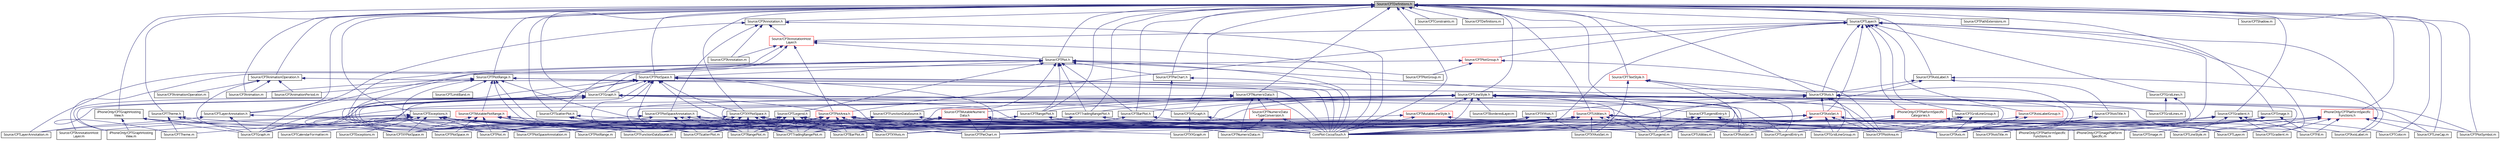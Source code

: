 digraph "Source/CPTDefinitions.h"
{
 // LATEX_PDF_SIZE
  bgcolor="transparent";
  edge [fontname="Lucinda Grande",fontsize="10",labelfontname="Lucinda Grande",labelfontsize="10"];
  node [fontname="Lucinda Grande",fontsize="10",shape=record];
  Node1 [label="Source/CPTDefinitions.h",height=0.2,width=0.4,color="black", fillcolor="grey75", style="filled", fontcolor="black",tooltip=" "];
  Node1 -> Node2 [dir="back",color="midnightblue",fontsize="10",style="solid",fontname="Lucinda Grande"];
  Node2 [label="CorePlot-CocoaTouch.h",height=0.2,width=0.4,color="black",URL="$_core_plot-_cocoa_touch_8h.html",tooltip=" "];
  Node1 -> Node3 [dir="back",color="midnightblue",fontsize="10",style="solid",fontname="Lucinda Grande"];
  Node3 [label="Source/CPTAnimationOperation.h",height=0.2,width=0.4,color="black",URL="$_c_p_t_animation_operation_8h.html",tooltip=" "];
  Node3 -> Node2 [dir="back",color="midnightblue",fontsize="10",style="solid",fontname="Lucinda Grande"];
  Node3 -> Node4 [dir="back",color="midnightblue",fontsize="10",style="solid",fontname="Lucinda Grande"];
  Node4 [label="Source/CPTAnimation.m",height=0.2,width=0.4,color="black",URL="$_c_p_t_animation_8m.html",tooltip=" "];
  Node3 -> Node5 [dir="back",color="midnightblue",fontsize="10",style="solid",fontname="Lucinda Grande"];
  Node5 [label="Source/CPTAnimationOperation.m",height=0.2,width=0.4,color="black",URL="$_c_p_t_animation_operation_8m.html",tooltip=" "];
  Node3 -> Node6 [dir="back",color="midnightblue",fontsize="10",style="solid",fontname="Lucinda Grande"];
  Node6 [label="Source/CPTAnimationPeriod.m",height=0.2,width=0.4,color="black",URL="$_c_p_t_animation_period_8m.html",tooltip=" "];
  Node3 -> Node7 [dir="back",color="midnightblue",fontsize="10",style="solid",fontname="Lucinda Grande"];
  Node7 [label="Source/CPTXYPlotSpace.m",height=0.2,width=0.4,color="black",URL="$_c_p_t_x_y_plot_space_8m.html",tooltip=" "];
  Node1 -> Node4 [dir="back",color="midnightblue",fontsize="10",style="solid",fontname="Lucinda Grande"];
  Node1 -> Node8 [dir="back",color="midnightblue",fontsize="10",style="solid",fontname="Lucinda Grande"];
  Node8 [label="Source/CPTAnnotation.h",height=0.2,width=0.4,color="black",URL="$_c_p_t_annotation_8h.html",tooltip=" "];
  Node8 -> Node2 [dir="back",color="midnightblue",fontsize="10",style="solid",fontname="Lucinda Grande"];
  Node8 -> Node9 [dir="back",color="midnightblue",fontsize="10",style="solid",fontname="Lucinda Grande"];
  Node9 [label="Source/CPTAnnotation.m",height=0.2,width=0.4,color="black",URL="$_c_p_t_annotation_8m.html",tooltip=" "];
  Node8 -> Node10 [dir="back",color="midnightblue",fontsize="10",style="solid",fontname="Lucinda Grande"];
  Node10 [label="Source/CPTAnnotationHost\lLayer.h",height=0.2,width=0.4,color="red",URL="$_c_p_t_annotation_host_layer_8h.html",tooltip=" "];
  Node10 -> Node2 [dir="back",color="midnightblue",fontsize="10",style="solid",fontname="Lucinda Grande"];
  Node10 -> Node9 [dir="back",color="midnightblue",fontsize="10",style="solid",fontname="Lucinda Grande"];
  Node10 -> Node11 [dir="back",color="midnightblue",fontsize="10",style="solid",fontname="Lucinda Grande"];
  Node11 [label="Source/CPTAnnotationHost\lLayer.m",height=0.2,width=0.4,color="black",URL="$_c_p_t_annotation_host_layer_8m.html",tooltip=" "];
  Node10 -> Node42 [dir="back",color="midnightblue",fontsize="10",style="solid",fontname="Lucinda Grande"];
  Node42 [label="Source/CPTLayerAnnotation.m",height=0.2,width=0.4,color="black",URL="$_c_p_t_layer_annotation_8m.html",tooltip=" "];
  Node10 -> Node43 [dir="back",color="midnightblue",fontsize="10",style="solid",fontname="Lucinda Grande"];
  Node43 [label="Source/CPTPlot.h",height=0.2,width=0.4,color="black",URL="$_c_p_t_plot_8h.html",tooltip=" "];
  Node43 -> Node2 [dir="back",color="midnightblue",fontsize="10",style="solid",fontname="Lucinda Grande"];
  Node43 -> Node13 [dir="back",color="midnightblue",fontsize="10",style="solid",fontname="Lucinda Grande"];
  Node13 [label="Source/CPTGraph.h",height=0.2,width=0.4,color="black",URL="$_c_p_t_graph_8h.html",tooltip=" "];
  Node13 -> Node2 [dir="back",color="midnightblue",fontsize="10",style="solid",fontname="Lucinda Grande"];
  Node13 -> Node14 [dir="back",color="midnightblue",fontsize="10",style="solid",fontname="Lucinda Grande"];
  Node14 [label="Source/CPTPlotArea.h",height=0.2,width=0.4,color="red",URL="$_c_p_t_plot_area_8h.html",tooltip=" "];
  Node14 -> Node2 [dir="back",color="midnightblue",fontsize="10",style="solid",fontname="Lucinda Grande"];
  Node14 -> Node15 [dir="back",color="midnightblue",fontsize="10",style="solid",fontname="Lucinda Grande"];
  Node15 [label="Source/CPTAxis.m",height=0.2,width=0.4,color="black",URL="$_c_p_t_axis_8m.html",tooltip=" "];
  Node14 -> Node16 [dir="back",color="midnightblue",fontsize="10",style="solid",fontname="Lucinda Grande"];
  Node16 [label="Source/CPTAxisSet.m",height=0.2,width=0.4,color="black",URL="$_c_p_t_axis_set_8m.html",tooltip=" "];
  Node14 -> Node17 [dir="back",color="midnightblue",fontsize="10",style="solid",fontname="Lucinda Grande"];
  Node17 [label="Source/CPTBarPlot.m",height=0.2,width=0.4,color="black",URL="$_c_p_t_bar_plot_8m.html",tooltip=" "];
  Node14 -> Node18 [dir="back",color="midnightblue",fontsize="10",style="solid",fontname="Lucinda Grande"];
  Node18 [label="Source/CPTGraph.m",height=0.2,width=0.4,color="black",URL="$_c_p_t_graph_8m.html",tooltip=" "];
  Node14 -> Node19 [dir="back",color="midnightblue",fontsize="10",style="solid",fontname="Lucinda Grande"];
  Node19 [label="Source/CPTGridLineGroup.m",height=0.2,width=0.4,color="black",URL="$_c_p_t_grid_line_group_8m.html",tooltip=" "];
  Node14 -> Node20 [dir="back",color="midnightblue",fontsize="10",style="solid",fontname="Lucinda Grande"];
  Node20 [label="Source/CPTPieChart.m",height=0.2,width=0.4,color="black",URL="$_c_p_t_pie_chart_8m.html",tooltip=" "];
  Node14 -> Node21 [dir="back",color="midnightblue",fontsize="10",style="solid",fontname="Lucinda Grande"];
  Node21 [label="Source/CPTPlot.m",height=0.2,width=0.4,color="black",URL="$_c_p_t_plot_8m.html",tooltip=" "];
  Node14 -> Node22 [dir="back",color="midnightblue",fontsize="10",style="solid",fontname="Lucinda Grande"];
  Node22 [label="Source/CPTPlotArea.m",height=0.2,width=0.4,color="black",URL="$_c_p_t_plot_area_8m.html",tooltip=" "];
  Node14 -> Node24 [dir="back",color="midnightblue",fontsize="10",style="solid",fontname="Lucinda Grande"];
  Node24 [label="Source/CPTPlotSpaceAnnotation.m",height=0.2,width=0.4,color="black",URL="$_c_p_t_plot_space_annotation_8m.html",tooltip=" "];
  Node14 -> Node25 [dir="back",color="midnightblue",fontsize="10",style="solid",fontname="Lucinda Grande"];
  Node25 [label="Source/CPTRangePlot.m",height=0.2,width=0.4,color="black",URL="$_c_p_t_range_plot_8m.html",tooltip=" "];
  Node14 -> Node26 [dir="back",color="midnightblue",fontsize="10",style="solid",fontname="Lucinda Grande"];
  Node26 [label="Source/CPTScatterPlot.m",height=0.2,width=0.4,color="black",URL="$_c_p_t_scatter_plot_8m.html",tooltip=" "];
  Node14 -> Node27 [dir="back",color="midnightblue",fontsize="10",style="solid",fontname="Lucinda Grande"];
  Node27 [label="Source/CPTTradingRangePlot.m",height=0.2,width=0.4,color="black",URL="$_c_p_t_trading_range_plot_8m.html",tooltip=" "];
  Node14 -> Node28 [dir="back",color="midnightblue",fontsize="10",style="solid",fontname="Lucinda Grande"];
  Node28 [label="Source/CPTXYAxis.m",height=0.2,width=0.4,color="black",URL="$_c_p_t_x_y_axis_8m.html",tooltip=" "];
  Node14 -> Node7 [dir="back",color="midnightblue",fontsize="10",style="solid",fontname="Lucinda Grande"];
  Node14 -> Node29 [dir="back",color="midnightblue",fontsize="10",style="solid",fontname="Lucinda Grande"];
  Node29 [label="iPhoneOnly/CPTGraphHosting\lView.m",height=0.2,width=0.4,color="black",URL="$_c_p_t_graph_hosting_view_8m.html",tooltip=" "];
  Node13 -> Node16 [dir="back",color="midnightblue",fontsize="10",style="solid",fontname="Lucinda Grande"];
  Node13 -> Node18 [dir="back",color="midnightblue",fontsize="10",style="solid",fontname="Lucinda Grande"];
  Node13 -> Node30 [dir="back",color="midnightblue",fontsize="10",style="solid",fontname="Lucinda Grande"];
  Node30 [label="Source/CPTLayer.m",height=0.2,width=0.4,color="black",URL="$_c_p_t_layer_8m.html",tooltip=" "];
  Node13 -> Node31 [dir="back",color="midnightblue",fontsize="10",style="solid",fontname="Lucinda Grande"];
  Node31 [label="Source/CPTLegend.m",height=0.2,width=0.4,color="black",URL="$_c_p_t_legend_8m.html",tooltip=" "];
  Node13 -> Node21 [dir="back",color="midnightblue",fontsize="10",style="solid",fontname="Lucinda Grande"];
  Node13 -> Node32 [dir="back",color="midnightblue",fontsize="10",style="solid",fontname="Lucinda Grande"];
  Node32 [label="Source/CPTPlotSpace.m",height=0.2,width=0.4,color="black",URL="$_c_p_t_plot_space_8m.html",tooltip=" "];
  Node13 -> Node33 [dir="back",color="midnightblue",fontsize="10",style="solid",fontname="Lucinda Grande"];
  Node33 [label="Source/CPTTheme.m",height=0.2,width=0.4,color="black",URL="$_c_p_t_theme_8m.html",tooltip=" "];
  Node13 -> Node34 [dir="back",color="midnightblue",fontsize="10",style="solid",fontname="Lucinda Grande"];
  Node34 [label="Source/CPTXYGraph.h",height=0.2,width=0.4,color="black",URL="$_c_p_t_x_y_graph_8h.html",tooltip=" "];
  Node34 -> Node2 [dir="back",color="midnightblue",fontsize="10",style="solid",fontname="Lucinda Grande"];
  Node34 -> Node35 [dir="back",color="midnightblue",fontsize="10",style="solid",fontname="Lucinda Grande"];
  Node35 [label="Source/CPTXYGraph.m",height=0.2,width=0.4,color="black",URL="$_c_p_t_x_y_graph_8m.html",tooltip=" "];
  Node13 -> Node7 [dir="back",color="midnightblue",fontsize="10",style="solid",fontname="Lucinda Grande"];
  Node13 -> Node29 [dir="back",color="midnightblue",fontsize="10",style="solid",fontname="Lucinda Grande"];
  Node43 -> Node44 [dir="back",color="midnightblue",fontsize="10",style="solid",fontname="Lucinda Grande"];
  Node44 [label="Source/CPTPlotSpace.h",height=0.2,width=0.4,color="black",URL="$_c_p_t_plot_space_8h.html",tooltip=" "];
  Node44 -> Node2 [dir="back",color="midnightblue",fontsize="10",style="solid",fontname="Lucinda Grande"];
  Node44 -> Node13 [dir="back",color="midnightblue",fontsize="10",style="solid",fontname="Lucinda Grande"];
  Node44 -> Node15 [dir="back",color="midnightblue",fontsize="10",style="solid",fontname="Lucinda Grande"];
  Node44 -> Node45 [dir="back",color="midnightblue",fontsize="10",style="solid",fontname="Lucinda Grande"];
  Node45 [label="Source/CPTXYPlotSpace.h",height=0.2,width=0.4,color="black",URL="$_c_p_t_x_y_plot_space_8h.html",tooltip=" "];
  Node45 -> Node2 [dir="back",color="midnightblue",fontsize="10",style="solid",fontname="Lucinda Grande"];
  Node45 -> Node17 [dir="back",color="midnightblue",fontsize="10",style="solid",fontname="Lucinda Grande"];
  Node45 -> Node46 [dir="back",color="midnightblue",fontsize="10",style="solid",fontname="Lucinda Grande"];
  Node46 [label="Source/CPTFunctionDataSource.m",height=0.2,width=0.4,color="black",URL="$_c_p_t_function_data_source_8m.html",tooltip=" "];
  Node45 -> Node25 [dir="back",color="midnightblue",fontsize="10",style="solid",fontname="Lucinda Grande"];
  Node45 -> Node26 [dir="back",color="midnightblue",fontsize="10",style="solid",fontname="Lucinda Grande"];
  Node45 -> Node27 [dir="back",color="midnightblue",fontsize="10",style="solid",fontname="Lucinda Grande"];
  Node45 -> Node28 [dir="back",color="midnightblue",fontsize="10",style="solid",fontname="Lucinda Grande"];
  Node45 -> Node35 [dir="back",color="midnightblue",fontsize="10",style="solid",fontname="Lucinda Grande"];
  Node45 -> Node7 [dir="back",color="midnightblue",fontsize="10",style="solid",fontname="Lucinda Grande"];
  Node44 -> Node20 [dir="back",color="midnightblue",fontsize="10",style="solid",fontname="Lucinda Grande"];
  Node44 -> Node21 [dir="back",color="midnightblue",fontsize="10",style="solid",fontname="Lucinda Grande"];
  Node44 -> Node32 [dir="back",color="midnightblue",fontsize="10",style="solid",fontname="Lucinda Grande"];
  Node44 -> Node24 [dir="back",color="midnightblue",fontsize="10",style="solid",fontname="Lucinda Grande"];
  Node44 -> Node25 [dir="back",color="midnightblue",fontsize="10",style="solid",fontname="Lucinda Grande"];
  Node44 -> Node26 [dir="back",color="midnightblue",fontsize="10",style="solid",fontname="Lucinda Grande"];
  Node44 -> Node27 [dir="back",color="midnightblue",fontsize="10",style="solid",fontname="Lucinda Grande"];
  Node44 -> Node28 [dir="back",color="midnightblue",fontsize="10",style="solid",fontname="Lucinda Grande"];
  Node44 -> Node29 [dir="back",color="midnightblue",fontsize="10",style="solid",fontname="Lucinda Grande"];
  Node43 -> Node47 [dir="back",color="midnightblue",fontsize="10",style="solid",fontname="Lucinda Grande"];
  Node47 [label="Source/CPTBarPlot.h",height=0.2,width=0.4,color="black",URL="$_c_p_t_bar_plot_8h.html",tooltip=" "];
  Node47 -> Node2 [dir="back",color="midnightblue",fontsize="10",style="solid",fontname="Lucinda Grande"];
  Node47 -> Node17 [dir="back",color="midnightblue",fontsize="10",style="solid",fontname="Lucinda Grande"];
  Node43 -> Node37 [dir="back",color="midnightblue",fontsize="10",style="solid",fontname="Lucinda Grande"];
  Node37 [label="Source/CPTLegend.h",height=0.2,width=0.4,color="black",URL="$_c_p_t_legend_8h.html",tooltip=" "];
  Node37 -> Node2 [dir="back",color="midnightblue",fontsize="10",style="solid",fontname="Lucinda Grande"];
  Node37 -> Node17 [dir="back",color="midnightblue",fontsize="10",style="solid",fontname="Lucinda Grande"];
  Node37 -> Node18 [dir="back",color="midnightblue",fontsize="10",style="solid",fontname="Lucinda Grande"];
  Node37 -> Node31 [dir="back",color="midnightblue",fontsize="10",style="solid",fontname="Lucinda Grande"];
  Node37 -> Node20 [dir="back",color="midnightblue",fontsize="10",style="solid",fontname="Lucinda Grande"];
  Node37 -> Node21 [dir="back",color="midnightblue",fontsize="10",style="solid",fontname="Lucinda Grande"];
  Node37 -> Node25 [dir="back",color="midnightblue",fontsize="10",style="solid",fontname="Lucinda Grande"];
  Node37 -> Node26 [dir="back",color="midnightblue",fontsize="10",style="solid",fontname="Lucinda Grande"];
  Node37 -> Node27 [dir="back",color="midnightblue",fontsize="10",style="solid",fontname="Lucinda Grande"];
  Node43 -> Node48 [dir="back",color="midnightblue",fontsize="10",style="solid",fontname="Lucinda Grande"];
  Node48 [label="Source/CPTFunctionDataSource.h",height=0.2,width=0.4,color="black",URL="$_c_p_t_function_data_source_8h.html",tooltip=" "];
  Node48 -> Node2 [dir="back",color="midnightblue",fontsize="10",style="solid",fontname="Lucinda Grande"];
  Node48 -> Node46 [dir="back",color="midnightblue",fontsize="10",style="solid",fontname="Lucinda Grande"];
  Node43 -> Node49 [dir="back",color="midnightblue",fontsize="10",style="solid",fontname="Lucinda Grande"];
  Node49 [label="Source/CPTScatterPlot.h",height=0.2,width=0.4,color="black",URL="$_c_p_t_scatter_plot_8h.html",tooltip=" "];
  Node49 -> Node2 [dir="back",color="midnightblue",fontsize="10",style="solid",fontname="Lucinda Grande"];
  Node49 -> Node46 [dir="back",color="midnightblue",fontsize="10",style="solid",fontname="Lucinda Grande"];
  Node49 -> Node26 [dir="back",color="midnightblue",fontsize="10",style="solid",fontname="Lucinda Grande"];
  Node43 -> Node50 [dir="back",color="midnightblue",fontsize="10",style="solid",fontname="Lucinda Grande"];
  Node50 [label="Source/CPTLegendEntry.m",height=0.2,width=0.4,color="black",URL="$_c_p_t_legend_entry_8m.html",tooltip=" "];
  Node43 -> Node51 [dir="back",color="midnightblue",fontsize="10",style="solid",fontname="Lucinda Grande"];
  Node51 [label="Source/CPTPieChart.h",height=0.2,width=0.4,color="black",URL="$_c_p_t_pie_chart_8h.html",tooltip=" "];
  Node51 -> Node2 [dir="back",color="midnightblue",fontsize="10",style="solid",fontname="Lucinda Grande"];
  Node51 -> Node20 [dir="back",color="midnightblue",fontsize="10",style="solid",fontname="Lucinda Grande"];
  Node43 -> Node21 [dir="back",color="midnightblue",fontsize="10",style="solid",fontname="Lucinda Grande"];
  Node43 -> Node52 [dir="back",color="midnightblue",fontsize="10",style="solid",fontname="Lucinda Grande"];
  Node52 [label="Source/CPTPlotGroup.m",height=0.2,width=0.4,color="black",URL="$_c_p_t_plot_group_8m.html",tooltip=" "];
  Node43 -> Node53 [dir="back",color="midnightblue",fontsize="10",style="solid",fontname="Lucinda Grande"];
  Node53 [label="Source/CPTRangePlot.h",height=0.2,width=0.4,color="black",URL="$_c_p_t_range_plot_8h.html",tooltip=" "];
  Node53 -> Node2 [dir="back",color="midnightblue",fontsize="10",style="solid",fontname="Lucinda Grande"];
  Node53 -> Node25 [dir="back",color="midnightblue",fontsize="10",style="solid",fontname="Lucinda Grande"];
  Node43 -> Node54 [dir="back",color="midnightblue",fontsize="10",style="solid",fontname="Lucinda Grande"];
  Node54 [label="Source/CPTTradingRangePlot.h",height=0.2,width=0.4,color="black",URL="$_c_p_t_trading_range_plot_8h.html",tooltip=" "];
  Node54 -> Node2 [dir="back",color="midnightblue",fontsize="10",style="solid",fontname="Lucinda Grande"];
  Node54 -> Node27 [dir="back",color="midnightblue",fontsize="10",style="solid",fontname="Lucinda Grande"];
  Node43 -> Node7 [dir="back",color="midnightblue",fontsize="10",style="solid",fontname="Lucinda Grande"];
  Node10 -> Node14 [dir="back",color="midnightblue",fontsize="10",style="solid",fontname="Lucinda Grande"];
  Node8 -> Node55 [dir="back",color="midnightblue",fontsize="10",style="solid",fontname="Lucinda Grande"];
  Node55 [label="Source/CPTLayerAnnotation.h",height=0.2,width=0.4,color="black",URL="$_c_p_t_layer_annotation_8h.html",tooltip=" "];
  Node55 -> Node2 [dir="back",color="midnightblue",fontsize="10",style="solid",fontname="Lucinda Grande"];
  Node55 -> Node18 [dir="back",color="midnightblue",fontsize="10",style="solid",fontname="Lucinda Grande"];
  Node55 -> Node42 [dir="back",color="midnightblue",fontsize="10",style="solid",fontname="Lucinda Grande"];
  Node8 -> Node56 [dir="back",color="midnightblue",fontsize="10",style="solid",fontname="Lucinda Grande"];
  Node56 [label="Source/CPTPlotSpaceAnnotation.h",height=0.2,width=0.4,color="black",URL="$_c_p_t_plot_space_annotation_8h.html",tooltip=" "];
  Node56 -> Node2 [dir="back",color="midnightblue",fontsize="10",style="solid",fontname="Lucinda Grande"];
  Node56 -> Node17 [dir="back",color="midnightblue",fontsize="10",style="solid",fontname="Lucinda Grande"];
  Node56 -> Node20 [dir="back",color="midnightblue",fontsize="10",style="solid",fontname="Lucinda Grande"];
  Node56 -> Node21 [dir="back",color="midnightblue",fontsize="10",style="solid",fontname="Lucinda Grande"];
  Node56 -> Node24 [dir="back",color="midnightblue",fontsize="10",style="solid",fontname="Lucinda Grande"];
  Node56 -> Node25 [dir="back",color="midnightblue",fontsize="10",style="solid",fontname="Lucinda Grande"];
  Node56 -> Node26 [dir="back",color="midnightblue",fontsize="10",style="solid",fontname="Lucinda Grande"];
  Node56 -> Node27 [dir="back",color="midnightblue",fontsize="10",style="solid",fontname="Lucinda Grande"];
  Node1 -> Node57 [dir="back",color="midnightblue",fontsize="10",style="solid",fontname="Lucinda Grande"];
  Node57 [label="Source/CPTExceptions.h",height=0.2,width=0.4,color="black",URL="$_c_p_t_exceptions_8h.html",tooltip=" "];
  Node57 -> Node2 [dir="back",color="midnightblue",fontsize="10",style="solid",fontname="Lucinda Grande"];
  Node57 -> Node11 [dir="back",color="midnightblue",fontsize="10",style="solid",fontname="Lucinda Grande"];
  Node57 -> Node15 [dir="back",color="midnightblue",fontsize="10",style="solid",fontname="Lucinda Grande"];
  Node57 -> Node17 [dir="back",color="midnightblue",fontsize="10",style="solid",fontname="Lucinda Grande"];
  Node57 -> Node58 [dir="back",color="midnightblue",fontsize="10",style="solid",fontname="Lucinda Grande"];
  Node58 [label="Source/CPTCalendarFormatter.m",height=0.2,width=0.4,color="black",URL="$_c_p_t_calendar_formatter_8m.html",tooltip=" "];
  Node57 -> Node59 [dir="back",color="midnightblue",fontsize="10",style="solid",fontname="Lucinda Grande"];
  Node59 [label="Source/CPTExceptions.m",height=0.2,width=0.4,color="black",URL="$_c_p_t_exceptions_8m.html",tooltip=" "];
  Node57 -> Node46 [dir="back",color="midnightblue",fontsize="10",style="solid",fontname="Lucinda Grande"];
  Node57 -> Node18 [dir="back",color="midnightblue",fontsize="10",style="solid",fontname="Lucinda Grande"];
  Node57 -> Node42 [dir="back",color="midnightblue",fontsize="10",style="solid",fontname="Lucinda Grande"];
  Node57 -> Node31 [dir="back",color="midnightblue",fontsize="10",style="solid",fontname="Lucinda Grande"];
  Node57 -> Node60 [dir="back",color="midnightblue",fontsize="10",style="solid",fontname="Lucinda Grande"];
  Node60 [label="Source/CPTNumericData.m",height=0.2,width=0.4,color="black",URL="$_c_p_t_numeric_data_8m.html",tooltip=" "];
  Node57 -> Node21 [dir="back",color="midnightblue",fontsize="10",style="solid",fontname="Lucinda Grande"];
  Node57 -> Node24 [dir="back",color="midnightblue",fontsize="10",style="solid",fontname="Lucinda Grande"];
  Node57 -> Node25 [dir="back",color="midnightblue",fontsize="10",style="solid",fontname="Lucinda Grande"];
  Node57 -> Node26 [dir="back",color="midnightblue",fontsize="10",style="solid",fontname="Lucinda Grande"];
  Node57 -> Node33 [dir="back",color="midnightblue",fontsize="10",style="solid",fontname="Lucinda Grande"];
  Node57 -> Node27 [dir="back",color="midnightblue",fontsize="10",style="solid",fontname="Lucinda Grande"];
  Node57 -> Node7 [dir="back",color="midnightblue",fontsize="10",style="solid",fontname="Lucinda Grande"];
  Node57 -> Node61 [dir="back",color="midnightblue",fontsize="10",style="solid",fontname="Lucinda Grande"];
  Node61 [label="iPhoneOnly/CPTPlatformSpecific\lFunctions.m",height=0.2,width=0.4,color="black",URL="$_c_p_t_platform_specific_functions_8m.html",tooltip=" "];
  Node1 -> Node62 [dir="back",color="midnightblue",fontsize="10",style="solid",fontname="Lucinda Grande"];
  Node62 [label="Source/CPTAxis.h",height=0.2,width=0.4,color="black",URL="$_c_p_t_axis_8h.html",tooltip=" "];
  Node62 -> Node2 [dir="back",color="midnightblue",fontsize="10",style="solid",fontname="Lucinda Grande"];
  Node62 -> Node15 [dir="back",color="midnightblue",fontsize="10",style="solid",fontname="Lucinda Grande"];
  Node62 -> Node63 [dir="back",color="midnightblue",fontsize="10",style="solid",fontname="Lucinda Grande"];
  Node63 [label="Source/CPTAxisSet.h",height=0.2,width=0.4,color="red",URL="$_c_p_t_axis_set_8h.html",tooltip=" "];
  Node63 -> Node2 [dir="back",color="midnightblue",fontsize="10",style="solid",fontname="Lucinda Grande"];
  Node63 -> Node15 [dir="back",color="midnightblue",fontsize="10",style="solid",fontname="Lucinda Grande"];
  Node63 -> Node16 [dir="back",color="midnightblue",fontsize="10",style="solid",fontname="Lucinda Grande"];
  Node63 -> Node18 [dir="back",color="midnightblue",fontsize="10",style="solid",fontname="Lucinda Grande"];
  Node63 -> Node19 [dir="back",color="midnightblue",fontsize="10",style="solid",fontname="Lucinda Grande"];
  Node63 -> Node22 [dir="back",color="midnightblue",fontsize="10",style="solid",fontname="Lucinda Grande"];
  Node63 -> Node7 [dir="back",color="midnightblue",fontsize="10",style="solid",fontname="Lucinda Grande"];
  Node62 -> Node18 [dir="back",color="midnightblue",fontsize="10",style="solid",fontname="Lucinda Grande"];
  Node62 -> Node19 [dir="back",color="midnightblue",fontsize="10",style="solid",fontname="Lucinda Grande"];
  Node62 -> Node66 [dir="back",color="midnightblue",fontsize="10",style="solid",fontname="Lucinda Grande"];
  Node66 [label="Source/CPTGridLines.m",height=0.2,width=0.4,color="black",URL="$_c_p_t_grid_lines_8m.html",tooltip=" "];
  Node62 -> Node22 [dir="back",color="midnightblue",fontsize="10",style="solid",fontname="Lucinda Grande"];
  Node62 -> Node67 [dir="back",color="midnightblue",fontsize="10",style="solid",fontname="Lucinda Grande"];
  Node67 [label="Source/CPTXYAxis.h",height=0.2,width=0.4,color="black",URL="$_c_p_t_x_y_axis_8h.html",tooltip=" "];
  Node67 -> Node2 [dir="back",color="midnightblue",fontsize="10",style="solid",fontname="Lucinda Grande"];
  Node67 -> Node28 [dir="back",color="midnightblue",fontsize="10",style="solid",fontname="Lucinda Grande"];
  Node67 -> Node65 [dir="back",color="midnightblue",fontsize="10",style="solid",fontname="Lucinda Grande"];
  Node65 [label="Source/CPTXYAxisSet.m",height=0.2,width=0.4,color="black",URL="$_c_p_t_x_y_axis_set_8m.html",tooltip=" "];
  Node67 -> Node35 [dir="back",color="midnightblue",fontsize="10",style="solid",fontname="Lucinda Grande"];
  Node1 -> Node68 [dir="back",color="midnightblue",fontsize="10",style="solid",fontname="Lucinda Grande"];
  Node68 [label="Source/CPTGradient.h",height=0.2,width=0.4,color="black",URL="$_c_p_t_gradient_8h.html",tooltip=" "];
  Node68 -> Node2 [dir="back",color="midnightblue",fontsize="10",style="solid",fontname="Lucinda Grande"];
  Node68 -> Node15 [dir="back",color="midnightblue",fontsize="10",style="solid",fontname="Lucinda Grande"];
  Node68 -> Node17 [dir="back",color="midnightblue",fontsize="10",style="solid",fontname="Lucinda Grande"];
  Node68 -> Node69 [dir="back",color="midnightblue",fontsize="10",style="solid",fontname="Lucinda Grande"];
  Node69 [label="Source/CPTFill.m",height=0.2,width=0.4,color="black",URL="$_c_p_t_fill_8m.html",tooltip=" "];
  Node68 -> Node70 [dir="back",color="midnightblue",fontsize="10",style="solid",fontname="Lucinda Grande"];
  Node70 [label="Source/CPTGradient.m",height=0.2,width=0.4,color="black",URL="$_c_p_t_gradient_8m.html",tooltip=" "];
  Node68 -> Node71 [dir="back",color="midnightblue",fontsize="10",style="solid",fontname="Lucinda Grande"];
  Node71 [label="Source/CPTLineStyle.m",height=0.2,width=0.4,color="black",URL="$_c_p_t_line_style_8m.html",tooltip=" "];
  Node1 -> Node13 [dir="back",color="midnightblue",fontsize="10",style="solid",fontname="Lucinda Grande"];
  Node1 -> Node43 [dir="back",color="midnightblue",fontsize="10",style="solid",fontname="Lucinda Grande"];
  Node1 -> Node72 [dir="back",color="midnightblue",fontsize="10",style="solid",fontname="Lucinda Grande"];
  Node72 [label="Source/CPTAxisLabel.h",height=0.2,width=0.4,color="black",URL="$_c_p_t_axis_label_8h.html",tooltip=" "];
  Node72 -> Node2 [dir="back",color="midnightblue",fontsize="10",style="solid",fontname="Lucinda Grande"];
  Node72 -> Node62 [dir="back",color="midnightblue",fontsize="10",style="solid",fontname="Lucinda Grande"];
  Node72 -> Node40 [dir="back",color="midnightblue",fontsize="10",style="solid",fontname="Lucinda Grande"];
  Node40 [label="Source/CPTAxisLabel.m",height=0.2,width=0.4,color="black",URL="$_c_p_t_axis_label_8m.html",tooltip=" "];
  Node72 -> Node73 [dir="back",color="midnightblue",fontsize="10",style="solid",fontname="Lucinda Grande"];
  Node73 [label="Source/CPTAxisTitle.h",height=0.2,width=0.4,color="black",URL="$_c_p_t_axis_title_8h.html",tooltip=" "];
  Node73 -> Node2 [dir="back",color="midnightblue",fontsize="10",style="solid",fontname="Lucinda Grande"];
  Node73 -> Node15 [dir="back",color="midnightblue",fontsize="10",style="solid",fontname="Lucinda Grande"];
  Node73 -> Node74 [dir="back",color="midnightblue",fontsize="10",style="solid",fontname="Lucinda Grande"];
  Node74 [label="Source/CPTAxisTitle.m",height=0.2,width=0.4,color="black",URL="$_c_p_t_axis_title_8m.html",tooltip=" "];
  Node1 -> Node47 [dir="back",color="midnightblue",fontsize="10",style="solid",fontname="Lucinda Grande"];
  Node1 -> Node45 [dir="back",color="midnightblue",fontsize="10",style="solid",fontname="Lucinda Grande"];
  Node1 -> Node75 [dir="back",color="midnightblue",fontsize="10",style="solid",fontname="Lucinda Grande"];
  Node75 [label="Source/CPTColor.m",height=0.2,width=0.4,color="black",URL="$_c_p_t_color_8m.html",tooltip=" "];
  Node1 -> Node76 [dir="back",color="midnightblue",fontsize="10",style="solid",fontname="Lucinda Grande"];
  Node76 [label="Source/CPTConstraints.m",height=0.2,width=0.4,color="black",URL="$_c_p_t_constraints_8m.html",tooltip=" "];
  Node1 -> Node77 [dir="back",color="midnightblue",fontsize="10",style="solid",fontname="Lucinda Grande"];
  Node77 [label="Source/CPTDefinitions.m",height=0.2,width=0.4,color="black",URL="$_c_p_t_definitions_8m.html",tooltip=" "];
  Node1 -> Node55 [dir="back",color="midnightblue",fontsize="10",style="solid",fontname="Lucinda Grande"];
  Node1 -> Node78 [dir="back",color="midnightblue",fontsize="10",style="solid",fontname="Lucinda Grande"];
  Node78 [label="Source/CPTImage.h",height=0.2,width=0.4,color="black",URL="$_c_p_t_image_8h.html",tooltip=" "];
  Node78 -> Node2 [dir="back",color="midnightblue",fontsize="10",style="solid",fontname="Lucinda Grande"];
  Node78 -> Node15 [dir="back",color="midnightblue",fontsize="10",style="solid",fontname="Lucinda Grande"];
  Node78 -> Node69 [dir="back",color="midnightblue",fontsize="10",style="solid",fontname="Lucinda Grande"];
  Node78 -> Node79 [dir="back",color="midnightblue",fontsize="10",style="solid",fontname="Lucinda Grande"];
  Node79 [label="Source/CPTImage.m",height=0.2,width=0.4,color="black",URL="$_c_p_t_image_8m.html",tooltip=" "];
  Node78 -> Node80 [dir="back",color="midnightblue",fontsize="10",style="solid",fontname="Lucinda Grande"];
  Node80 [label="iPhoneOnly/CPTImagePlatform\lSpecific.m",height=0.2,width=0.4,color="black",URL="$_c_p_t_image_platform_specific_8m.html",tooltip=" "];
  Node1 -> Node81 [dir="back",color="midnightblue",fontsize="10",style="solid",fontname="Lucinda Grande"];
  Node81 [label="Source/CPTLayer.h",height=0.2,width=0.4,color="black",URL="$_c_p_t_layer_8h.html",tooltip=" "];
  Node81 -> Node2 [dir="back",color="midnightblue",fontsize="10",style="solid",fontname="Lucinda Grande"];
  Node81 -> Node10 [dir="back",color="midnightblue",fontsize="10",style="solid",fontname="Lucinda Grande"];
  Node81 -> Node62 [dir="back",color="midnightblue",fontsize="10",style="solid",fontname="Lucinda Grande"];
  Node81 -> Node63 [dir="back",color="midnightblue",fontsize="10",style="solid",fontname="Lucinda Grande"];
  Node81 -> Node14 [dir="back",color="midnightblue",fontsize="10",style="solid",fontname="Lucinda Grande"];
  Node81 -> Node40 [dir="back",color="midnightblue",fontsize="10",style="solid",fontname="Lucinda Grande"];
  Node81 -> Node82 [dir="back",color="midnightblue",fontsize="10",style="solid",fontname="Lucinda Grande"];
  Node82 [label="Source/CPTAxisLabelGroup.h",height=0.2,width=0.4,color="red",URL="$_c_p_t_axis_label_group_8h.html",tooltip=" "];
  Node82 -> Node15 [dir="back",color="midnightblue",fontsize="10",style="solid",fontname="Lucinda Grande"];
  Node82 -> Node22 [dir="back",color="midnightblue",fontsize="10",style="solid",fontname="Lucinda Grande"];
  Node81 -> Node74 [dir="back",color="midnightblue",fontsize="10",style="solid",fontname="Lucinda Grande"];
  Node81 -> Node84 [dir="back",color="midnightblue",fontsize="10",style="solid",fontname="Lucinda Grande"];
  Node84 [label="Source/CPTGridLineGroup.h",height=0.2,width=0.4,color="black",URL="$_c_p_t_grid_line_group_8h.html",tooltip=" "];
  Node84 -> Node15 [dir="back",color="midnightblue",fontsize="10",style="solid",fontname="Lucinda Grande"];
  Node84 -> Node19 [dir="back",color="midnightblue",fontsize="10",style="solid",fontname="Lucinda Grande"];
  Node84 -> Node22 [dir="back",color="midnightblue",fontsize="10",style="solid",fontname="Lucinda Grande"];
  Node81 -> Node85 [dir="back",color="midnightblue",fontsize="10",style="solid",fontname="Lucinda Grande"];
  Node85 [label="Source/CPTGridLines.h",height=0.2,width=0.4,color="black",URL="$_c_p_t_grid_lines_8h.html",tooltip=" "];
  Node85 -> Node15 [dir="back",color="midnightblue",fontsize="10",style="solid",fontname="Lucinda Grande"];
  Node85 -> Node66 [dir="back",color="midnightblue",fontsize="10",style="solid",fontname="Lucinda Grande"];
  Node81 -> Node30 [dir="back",color="midnightblue",fontsize="10",style="solid",fontname="Lucinda Grande"];
  Node81 -> Node86 [dir="back",color="midnightblue",fontsize="10",style="solid",fontname="Lucinda Grande"];
  Node86 [label="Source/CPTPlotGroup.h",height=0.2,width=0.4,color="red",URL="$_c_p_t_plot_group_8h.html",tooltip=" "];
  Node86 -> Node18 [dir="back",color="midnightblue",fontsize="10",style="solid",fontname="Lucinda Grande"];
  Node86 -> Node22 [dir="back",color="midnightblue",fontsize="10",style="solid",fontname="Lucinda Grande"];
  Node86 -> Node52 [dir="back",color="midnightblue",fontsize="10",style="solid",fontname="Lucinda Grande"];
  Node81 -> Node87 [dir="back",color="midnightblue",fontsize="10",style="solid",fontname="Lucinda Grande"];
  Node87 [label="iPhoneOnly/CPTPlatformSpecific\lCategories.h",height=0.2,width=0.4,color="red",URL="$_c_p_t_platform_specific_categories_8h.html",tooltip=" "];
  Node87 -> Node2 [dir="back",color="midnightblue",fontsize="10",style="solid",fontname="Lucinda Grande"];
  Node87 -> Node75 [dir="back",color="midnightblue",fontsize="10",style="solid",fontname="Lucinda Grande"];
  Node87 -> Node30 [dir="back",color="midnightblue",fontsize="10",style="solid",fontname="Lucinda Grande"];
  Node87 -> Node50 [dir="back",color="midnightblue",fontsize="10",style="solid",fontname="Lucinda Grande"];
  Node1 -> Node90 [dir="back",color="midnightblue",fontsize="10",style="solid",fontname="Lucinda Grande"];
  Node90 [label="Source/CPTLegendEntry.h",height=0.2,width=0.4,color="black",URL="$_c_p_t_legend_entry_8h.html",tooltip=" "];
  Node90 -> Node2 [dir="back",color="midnightblue",fontsize="10",style="solid",fontname="Lucinda Grande"];
  Node90 -> Node31 [dir="back",color="midnightblue",fontsize="10",style="solid",fontname="Lucinda Grande"];
  Node90 -> Node50 [dir="back",color="midnightblue",fontsize="10",style="solid",fontname="Lucinda Grande"];
  Node1 -> Node91 [dir="back",color="midnightblue",fontsize="10",style="solid",fontname="Lucinda Grande"];
  Node91 [label="Source/CPTLineCap.m",height=0.2,width=0.4,color="black",URL="$_c_p_t_line_cap_8m.html",tooltip=" "];
  Node1 -> Node92 [dir="back",color="midnightblue",fontsize="10",style="solid",fontname="Lucinda Grande"];
  Node92 [label="Source/CPTLineStyle.h",height=0.2,width=0.4,color="black",URL="$_c_p_t_line_style_8h.html",tooltip=" "];
  Node92 -> Node2 [dir="back",color="midnightblue",fontsize="10",style="solid",fontname="Lucinda Grande"];
  Node92 -> Node15 [dir="back",color="midnightblue",fontsize="10",style="solid",fontname="Lucinda Grande"];
  Node92 -> Node16 [dir="back",color="midnightblue",fontsize="10",style="solid",fontname="Lucinda Grande"];
  Node92 -> Node47 [dir="back",color="midnightblue",fontsize="10",style="solid",fontname="Lucinda Grande"];
  Node92 -> Node36 [dir="back",color="midnightblue",fontsize="10",style="solid",fontname="Lucinda Grande"];
  Node36 [label="Source/CPTBorderedLayer.m",height=0.2,width=0.4,color="black",URL="$_c_p_t_bordered_layer_8m.html",tooltip=" "];
  Node92 -> Node31 [dir="back",color="midnightblue",fontsize="10",style="solid",fontname="Lucinda Grande"];
  Node92 -> Node91 [dir="back",color="midnightblue",fontsize="10",style="solid",fontname="Lucinda Grande"];
  Node92 -> Node71 [dir="back",color="midnightblue",fontsize="10",style="solid",fontname="Lucinda Grande"];
  Node92 -> Node93 [dir="back",color="midnightblue",fontsize="10",style="solid",fontname="Lucinda Grande"];
  Node93 [label="Source/CPTMutableLineStyle.h",height=0.2,width=0.4,color="red",URL="$_c_p_t_mutable_line_style_8h.html",tooltip=" "];
  Node93 -> Node2 [dir="back",color="midnightblue",fontsize="10",style="solid",fontname="Lucinda Grande"];
  Node93 -> Node17 [dir="back",color="midnightblue",fontsize="10",style="solid",fontname="Lucinda Grande"];
  Node93 -> Node71 [dir="back",color="midnightblue",fontsize="10",style="solid",fontname="Lucinda Grande"];
  Node92 -> Node20 [dir="back",color="midnightblue",fontsize="10",style="solid",fontname="Lucinda Grande"];
  Node92 -> Node21 [dir="back",color="midnightblue",fontsize="10",style="solid",fontname="Lucinda Grande"];
  Node92 -> Node22 [dir="back",color="midnightblue",fontsize="10",style="solid",fontname="Lucinda Grande"];
  Node92 -> Node95 [dir="back",color="midnightblue",fontsize="10",style="solid",fontname="Lucinda Grande"];
  Node95 [label="Source/CPTPlotSymbol.m",height=0.2,width=0.4,color="black",URL="$_c_p_t_plot_symbol_8m.html",tooltip=" "];
  Node92 -> Node53 [dir="back",color="midnightblue",fontsize="10",style="solid",fontname="Lucinda Grande"];
  Node92 -> Node25 [dir="back",color="midnightblue",fontsize="10",style="solid",fontname="Lucinda Grande"];
  Node92 -> Node26 [dir="back",color="midnightblue",fontsize="10",style="solid",fontname="Lucinda Grande"];
  Node92 -> Node54 [dir="back",color="midnightblue",fontsize="10",style="solid",fontname="Lucinda Grande"];
  Node92 -> Node27 [dir="back",color="midnightblue",fontsize="10",style="solid",fontname="Lucinda Grande"];
  Node92 -> Node96 [dir="back",color="midnightblue",fontsize="10",style="solid",fontname="Lucinda Grande"];
  Node96 [label="Source/CPTUtilities.m",height=0.2,width=0.4,color="black",URL="$_c_p_t_utilities_8m.html",tooltip=" "];
  Node92 -> Node28 [dir="back",color="midnightblue",fontsize="10",style="solid",fontname="Lucinda Grande"];
  Node92 -> Node65 [dir="back",color="midnightblue",fontsize="10",style="solid",fontname="Lucinda Grande"];
  Node1 -> Node97 [dir="back",color="midnightblue",fontsize="10",style="solid",fontname="Lucinda Grande"];
  Node97 [label="Source/CPTNumericData.h",height=0.2,width=0.4,color="black",URL="$_c_p_t_numeric_data_8h.html",tooltip=" "];
  Node97 -> Node2 [dir="back",color="midnightblue",fontsize="10",style="solid",fontname="Lucinda Grande"];
  Node97 -> Node46 [dir="back",color="midnightblue",fontsize="10",style="solid",fontname="Lucinda Grande"];
  Node97 -> Node98 [dir="back",color="midnightblue",fontsize="10",style="solid",fontname="Lucinda Grande"];
  Node98 [label="Source/CPTMutableNumeric\lData.h",height=0.2,width=0.4,color="red",URL="$_c_p_t_mutable_numeric_data_8h.html",tooltip=" "];
  Node98 -> Node2 [dir="back",color="midnightblue",fontsize="10",style="solid",fontname="Lucinda Grande"];
  Node98 -> Node17 [dir="back",color="midnightblue",fontsize="10",style="solid",fontname="Lucinda Grande"];
  Node98 -> Node60 [dir="back",color="midnightblue",fontsize="10",style="solid",fontname="Lucinda Grande"];
  Node98 -> Node20 [dir="back",color="midnightblue",fontsize="10",style="solid",fontname="Lucinda Grande"];
  Node98 -> Node25 [dir="back",color="midnightblue",fontsize="10",style="solid",fontname="Lucinda Grande"];
  Node98 -> Node26 [dir="back",color="midnightblue",fontsize="10",style="solid",fontname="Lucinda Grande"];
  Node98 -> Node27 [dir="back",color="midnightblue",fontsize="10",style="solid",fontname="Lucinda Grande"];
  Node97 -> Node102 [dir="back",color="midnightblue",fontsize="10",style="solid",fontname="Lucinda Grande"];
  Node102 [label="Source/CPTNumericData\l+TypeConversion.h",height=0.2,width=0.4,color="red",URL="$_c_p_t_numeric_data_09_type_conversion_8h.html",tooltip=" "];
  Node102 -> Node2 [dir="back",color="midnightblue",fontsize="10",style="solid",fontname="Lucinda Grande"];
  Node102 -> Node60 [dir="back",color="midnightblue",fontsize="10",style="solid",fontname="Lucinda Grande"];
  Node97 -> Node60 [dir="back",color="midnightblue",fontsize="10",style="solid",fontname="Lucinda Grande"];
  Node1 -> Node104 [dir="back",color="midnightblue",fontsize="10",style="solid",fontname="Lucinda Grande"];
  Node104 [label="Source/CPTPathExtensions.m",height=0.2,width=0.4,color="black",URL="$_c_p_t_path_extensions_8m.html",tooltip=" "];
  Node1 -> Node51 [dir="back",color="midnightblue",fontsize="10",style="solid",fontname="Lucinda Grande"];
  Node1 -> Node105 [dir="back",color="midnightblue",fontsize="10",style="solid",fontname="Lucinda Grande"];
  Node105 [label="Source/CPTPlotRange.h",height=0.2,width=0.4,color="black",URL="$_c_p_t_plot_range_8h.html",tooltip=" "];
  Node105 -> Node2 [dir="back",color="midnightblue",fontsize="10",style="solid",fontname="Lucinda Grande"];
  Node105 -> Node4 [dir="back",color="midnightblue",fontsize="10",style="solid",fontname="Lucinda Grande"];
  Node105 -> Node6 [dir="back",color="midnightblue",fontsize="10",style="solid",fontname="Lucinda Grande"];
  Node105 -> Node62 [dir="back",color="midnightblue",fontsize="10",style="solid",fontname="Lucinda Grande"];
  Node105 -> Node106 [dir="back",color="midnightblue",fontsize="10",style="solid",fontname="Lucinda Grande"];
  Node106 [label="Source/CPTLimitBand.m",height=0.2,width=0.4,color="black",URL="$_c_p_t_limit_band_8m.html",tooltip=" "];
  Node105 -> Node107 [dir="back",color="midnightblue",fontsize="10",style="solid",fontname="Lucinda Grande"];
  Node107 [label="Source/CPTMutablePlotRange.h",height=0.2,width=0.4,color="red",URL="$_c_p_t_mutable_plot_range_8h.html",tooltip=" "];
  Node107 -> Node2 [dir="back",color="midnightblue",fontsize="10",style="solid",fontname="Lucinda Grande"];
  Node107 -> Node15 [dir="back",color="midnightblue",fontsize="10",style="solid",fontname="Lucinda Grande"];
  Node107 -> Node17 [dir="back",color="midnightblue",fontsize="10",style="solid",fontname="Lucinda Grande"];
  Node107 -> Node46 [dir="back",color="midnightblue",fontsize="10",style="solid",fontname="Lucinda Grande"];
  Node107 -> Node21 [dir="back",color="midnightblue",fontsize="10",style="solid",fontname="Lucinda Grande"];
  Node107 -> Node109 [dir="back",color="midnightblue",fontsize="10",style="solid",fontname="Lucinda Grande"];
  Node109 [label="Source/CPTPlotRange.m",height=0.2,width=0.4,color="black",URL="$_c_p_t_plot_range_8m.html",tooltip=" "];
  Node107 -> Node32 [dir="back",color="midnightblue",fontsize="10",style="solid",fontname="Lucinda Grande"];
  Node107 -> Node28 [dir="back",color="midnightblue",fontsize="10",style="solid",fontname="Lucinda Grande"];
  Node107 -> Node7 [dir="back",color="midnightblue",fontsize="10",style="solid",fontname="Lucinda Grande"];
  Node105 -> Node109 [dir="back",color="midnightblue",fontsize="10",style="solid",fontname="Lucinda Grande"];
  Node105 -> Node25 [dir="back",color="midnightblue",fontsize="10",style="solid",fontname="Lucinda Grande"];
  Node105 -> Node26 [dir="back",color="midnightblue",fontsize="10",style="solid",fontname="Lucinda Grande"];
  Node105 -> Node27 [dir="back",color="midnightblue",fontsize="10",style="solid",fontname="Lucinda Grande"];
  Node1 -> Node44 [dir="back",color="midnightblue",fontsize="10",style="solid",fontname="Lucinda Grande"];
  Node1 -> Node95 [dir="back",color="midnightblue",fontsize="10",style="solid",fontname="Lucinda Grande"];
  Node1 -> Node53 [dir="back",color="midnightblue",fontsize="10",style="solid",fontname="Lucinda Grande"];
  Node1 -> Node49 [dir="back",color="midnightblue",fontsize="10",style="solid",fontname="Lucinda Grande"];
  Node1 -> Node110 [dir="back",color="midnightblue",fontsize="10",style="solid",fontname="Lucinda Grande"];
  Node110 [label="Source/CPTShadow.m",height=0.2,width=0.4,color="black",URL="$_c_p_t_shadow_8m.html",tooltip=" "];
  Node1 -> Node111 [dir="back",color="midnightblue",fontsize="10",style="solid",fontname="Lucinda Grande"];
  Node111 [label="Source/CPTTextStyle.h",height=0.2,width=0.4,color="red",URL="$_c_p_t_text_style_8h.html",tooltip=" "];
  Node111 -> Node2 [dir="back",color="midnightblue",fontsize="10",style="solid",fontname="Lucinda Grande"];
  Node111 -> Node62 [dir="back",color="midnightblue",fontsize="10",style="solid",fontname="Lucinda Grande"];
  Node111 -> Node31 [dir="back",color="midnightblue",fontsize="10",style="solid",fontname="Lucinda Grande"];
  Node111 -> Node50 [dir="back",color="midnightblue",fontsize="10",style="solid",fontname="Lucinda Grande"];
  Node1 -> Node115 [dir="back",color="midnightblue",fontsize="10",style="solid",fontname="Lucinda Grande"];
  Node115 [label="Source/CPTTheme.h",height=0.2,width=0.4,color="black",URL="$_c_p_t_theme_8h.html",tooltip=" "];
  Node115 -> Node2 [dir="back",color="midnightblue",fontsize="10",style="solid",fontname="Lucinda Grande"];
  Node115 -> Node18 [dir="back",color="midnightblue",fontsize="10",style="solid",fontname="Lucinda Grande"];
  Node115 -> Node33 [dir="back",color="midnightblue",fontsize="10",style="solid",fontname="Lucinda Grande"];
  Node1 -> Node54 [dir="back",color="midnightblue",fontsize="10",style="solid",fontname="Lucinda Grande"];
  Node1 -> Node116 [dir="back",color="midnightblue",fontsize="10",style="solid",fontname="Lucinda Grande"];
  Node116 [label="Source/CPTUtilities.h",height=0.2,width=0.4,color="red",URL="$_c_p_t_utilities_8h.html",tooltip=" "];
  Node116 -> Node2 [dir="back",color="midnightblue",fontsize="10",style="solid",fontname="Lucinda Grande"];
  Node116 -> Node15 [dir="back",color="midnightblue",fontsize="10",style="solid",fontname="Lucinda Grande"];
  Node116 -> Node40 [dir="back",color="midnightblue",fontsize="10",style="solid",fontname="Lucinda Grande"];
  Node116 -> Node74 [dir="back",color="midnightblue",fontsize="10",style="solid",fontname="Lucinda Grande"];
  Node116 -> Node17 [dir="back",color="midnightblue",fontsize="10",style="solid",fontname="Lucinda Grande"];
  Node116 -> Node46 [dir="back",color="midnightblue",fontsize="10",style="solid",fontname="Lucinda Grande"];
  Node116 -> Node70 [dir="back",color="midnightblue",fontsize="10",style="solid",fontname="Lucinda Grande"];
  Node116 -> Node79 [dir="back",color="midnightblue",fontsize="10",style="solid",fontname="Lucinda Grande"];
  Node116 -> Node30 [dir="back",color="midnightblue",fontsize="10",style="solid",fontname="Lucinda Grande"];
  Node116 -> Node31 [dir="back",color="midnightblue",fontsize="10",style="solid",fontname="Lucinda Grande"];
  Node116 -> Node50 [dir="back",color="midnightblue",fontsize="10",style="solid",fontname="Lucinda Grande"];
  Node116 -> Node71 [dir="back",color="midnightblue",fontsize="10",style="solid",fontname="Lucinda Grande"];
  Node116 -> Node60 [dir="back",color="midnightblue",fontsize="10",style="solid",fontname="Lucinda Grande"];
  Node116 -> Node20 [dir="back",color="midnightblue",fontsize="10",style="solid",fontname="Lucinda Grande"];
  Node116 -> Node21 [dir="back",color="midnightblue",fontsize="10",style="solid",fontname="Lucinda Grande"];
  Node116 -> Node22 [dir="back",color="midnightblue",fontsize="10",style="solid",fontname="Lucinda Grande"];
  Node116 -> Node109 [dir="back",color="midnightblue",fontsize="10",style="solid",fontname="Lucinda Grande"];
  Node116 -> Node32 [dir="back",color="midnightblue",fontsize="10",style="solid",fontname="Lucinda Grande"];
  Node116 -> Node25 [dir="back",color="midnightblue",fontsize="10",style="solid",fontname="Lucinda Grande"];
  Node116 -> Node26 [dir="back",color="midnightblue",fontsize="10",style="solid",fontname="Lucinda Grande"];
  Node116 -> Node27 [dir="back",color="midnightblue",fontsize="10",style="solid",fontname="Lucinda Grande"];
  Node116 -> Node96 [dir="back",color="midnightblue",fontsize="10",style="solid",fontname="Lucinda Grande"];
  Node116 -> Node28 [dir="back",color="midnightblue",fontsize="10",style="solid",fontname="Lucinda Grande"];
  Node116 -> Node65 [dir="back",color="midnightblue",fontsize="10",style="solid",fontname="Lucinda Grande"];
  Node116 -> Node7 [dir="back",color="midnightblue",fontsize="10",style="solid",fontname="Lucinda Grande"];
  Node116 -> Node80 [dir="back",color="midnightblue",fontsize="10",style="solid",fontname="Lucinda Grande"];
  Node1 -> Node34 [dir="back",color="midnightblue",fontsize="10",style="solid",fontname="Lucinda Grande"];
  Node1 -> Node118 [dir="back",color="midnightblue",fontsize="10",style="solid",fontname="Lucinda Grande"];
  Node118 [label="iPhoneOnly/CPTGraphHosting\lView.h",height=0.2,width=0.4,color="black",URL="$_c_p_t_graph_hosting_view_8h.html",tooltip=" "];
  Node118 -> Node2 [dir="back",color="midnightblue",fontsize="10",style="solid",fontname="Lucinda Grande"];
  Node118 -> Node18 [dir="back",color="midnightblue",fontsize="10",style="solid",fontname="Lucinda Grande"];
  Node118 -> Node7 [dir="back",color="midnightblue",fontsize="10",style="solid",fontname="Lucinda Grande"];
  Node118 -> Node29 [dir="back",color="midnightblue",fontsize="10",style="solid",fontname="Lucinda Grande"];
  Node1 -> Node119 [dir="back",color="midnightblue",fontsize="10",style="solid",fontname="Lucinda Grande"];
  Node119 [label="iPhoneOnly/CPTPlatformSpecific\lFunctions.h",height=0.2,width=0.4,color="red",URL="$_c_p_t_platform_specific_functions_8h.html",tooltip=" "];
  Node119 -> Node2 [dir="back",color="midnightblue",fontsize="10",style="solid",fontname="Lucinda Grande"];
  Node119 -> Node69 [dir="back",color="midnightblue",fontsize="10",style="solid",fontname="Lucinda Grande"];
  Node119 -> Node70 [dir="back",color="midnightblue",fontsize="10",style="solid",fontname="Lucinda Grande"];
  Node119 -> Node30 [dir="back",color="midnightblue",fontsize="10",style="solid",fontname="Lucinda Grande"];
  Node119 -> Node91 [dir="back",color="midnightblue",fontsize="10",style="solid",fontname="Lucinda Grande"];
  Node119 -> Node71 [dir="back",color="midnightblue",fontsize="10",style="solid",fontname="Lucinda Grande"];
  Node119 -> Node95 [dir="back",color="midnightblue",fontsize="10",style="solid",fontname="Lucinda Grande"];
  Node119 -> Node61 [dir="back",color="midnightblue",fontsize="10",style="solid",fontname="Lucinda Grande"];
}
